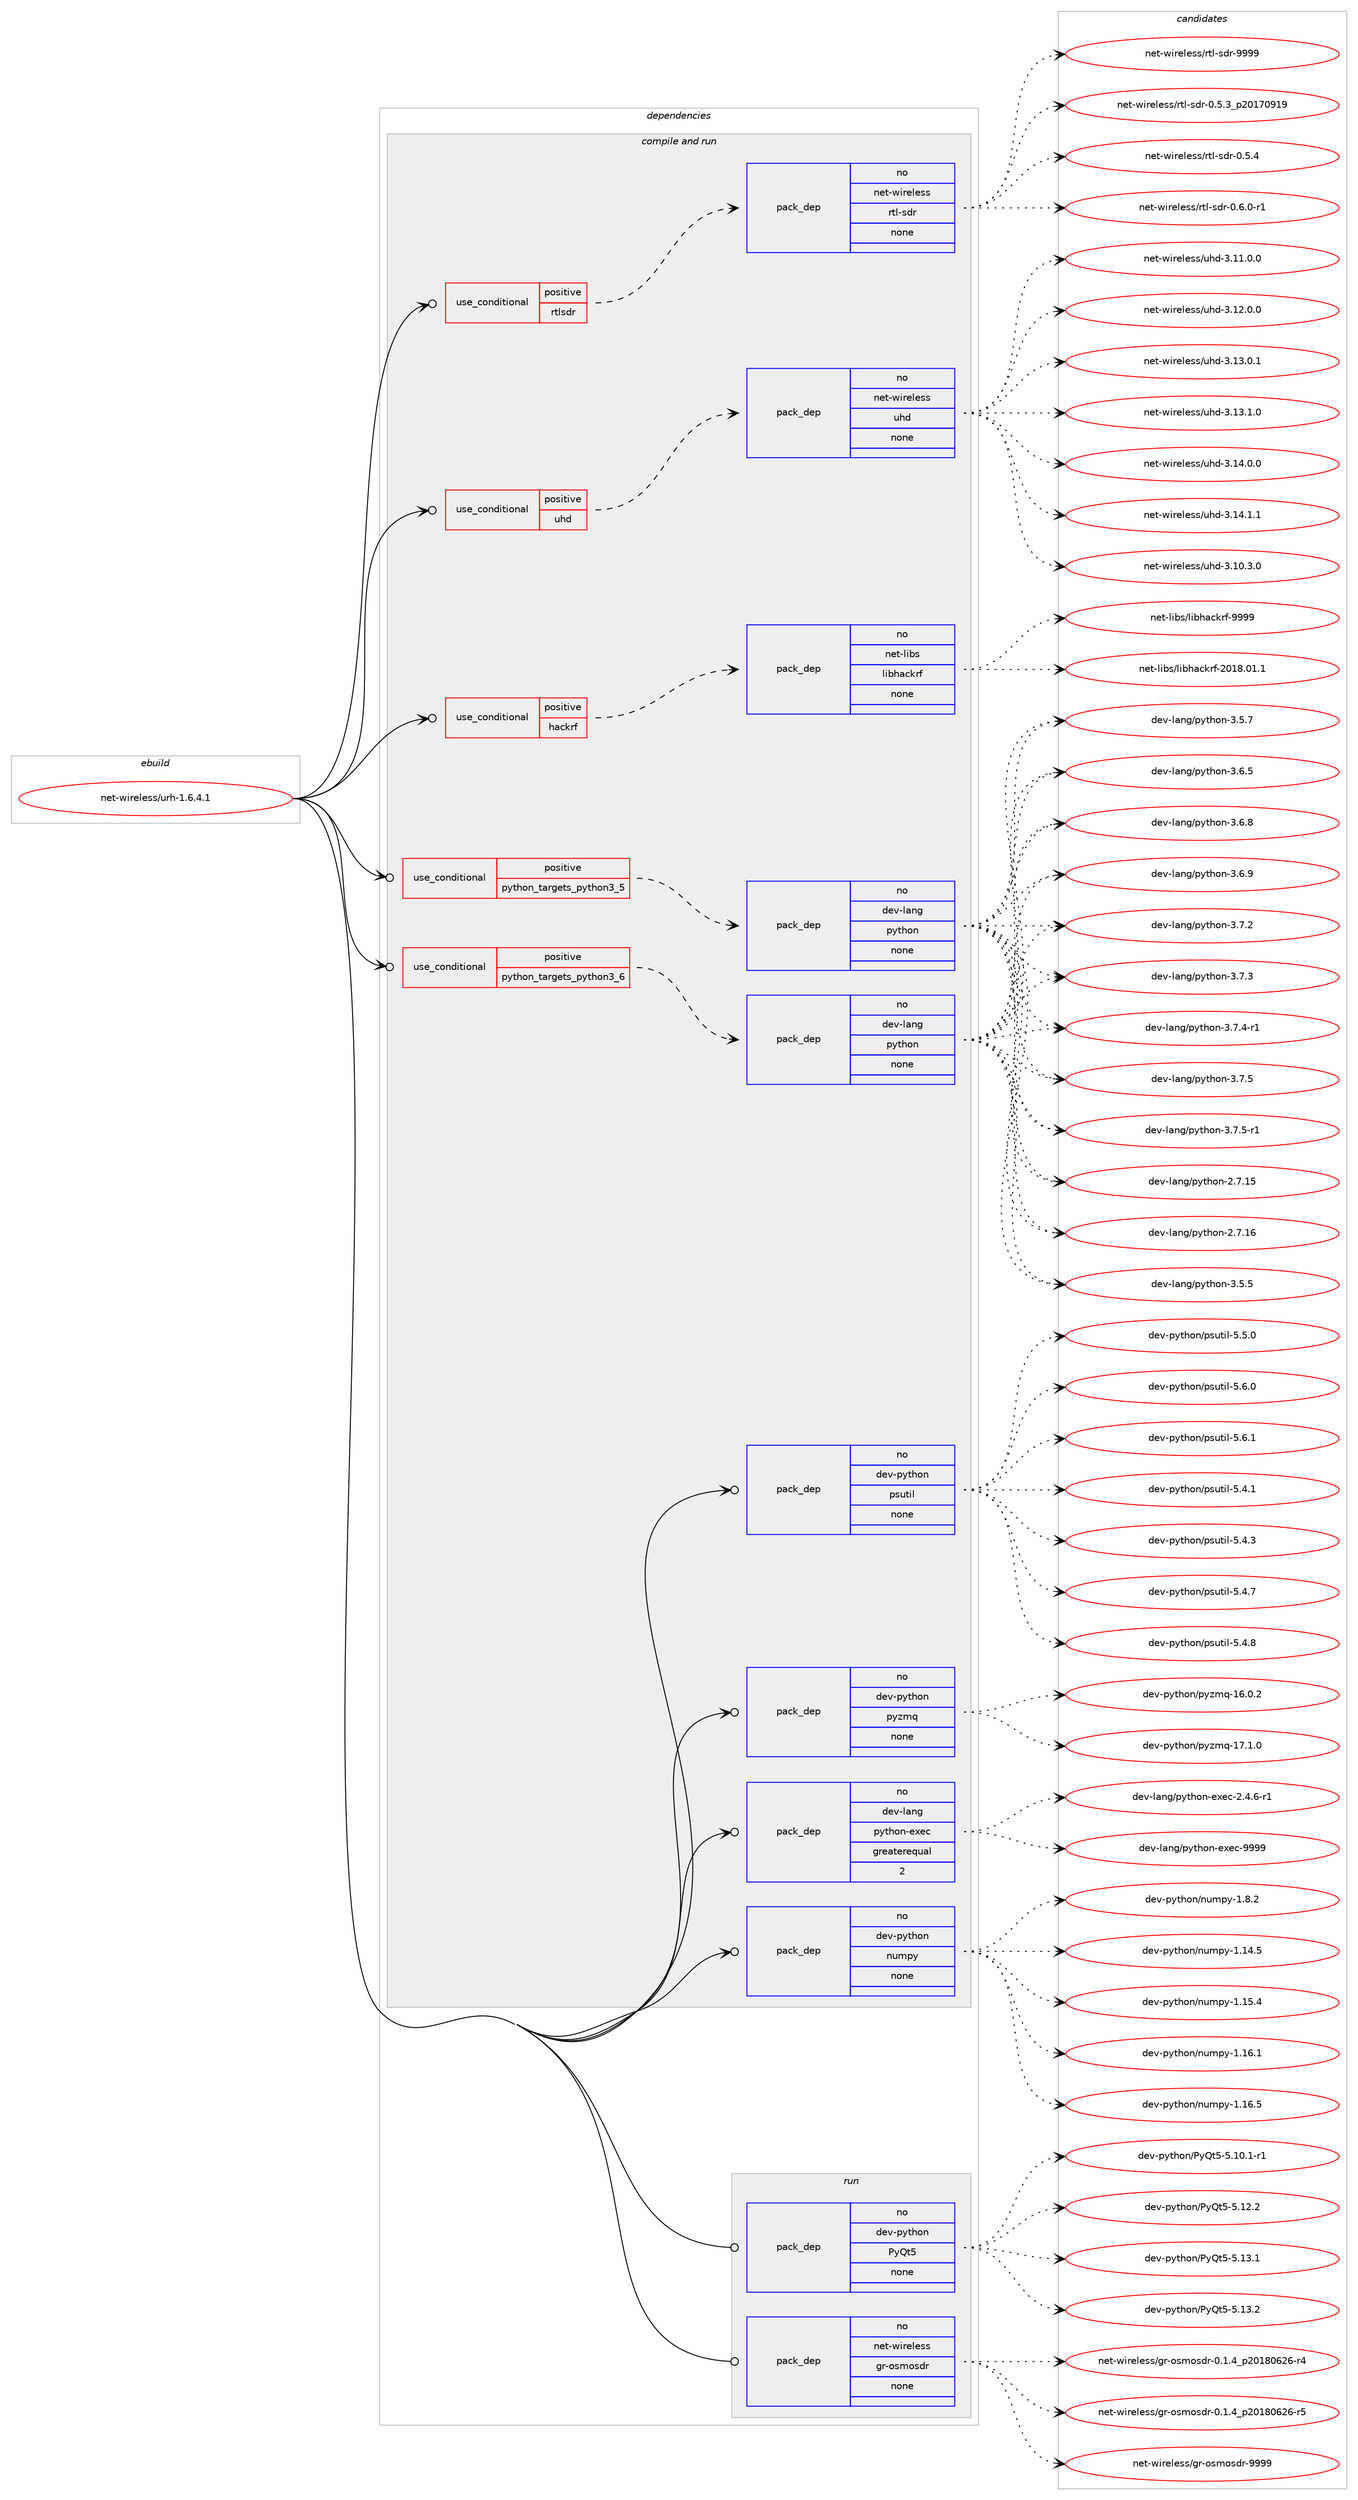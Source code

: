 digraph prolog {

# *************
# Graph options
# *************

newrank=true;
concentrate=true;
compound=true;
graph [rankdir=LR,fontname=Helvetica,fontsize=10,ranksep=1.5];#, ranksep=2.5, nodesep=0.2];
edge  [arrowhead=vee];
node  [fontname=Helvetica,fontsize=10];

# **********
# The ebuild
# **********

subgraph cluster_leftcol {
color=gray;
rank=same;
label=<<i>ebuild</i>>;
id [label="net-wireless/urh-1.6.4.1", color=red, width=4, href="../net-wireless/urh-1.6.4.1.svg"];
}

# ****************
# The dependencies
# ****************

subgraph cluster_midcol {
color=gray;
label=<<i>dependencies</i>>;
subgraph cluster_compile {
fillcolor="#eeeeee";
style=filled;
label=<<i>compile</i>>;
}
subgraph cluster_compileandrun {
fillcolor="#eeeeee";
style=filled;
label=<<i>compile and run</i>>;
subgraph cond206190 {
dependency845469 [label=<<TABLE BORDER="0" CELLBORDER="1" CELLSPACING="0" CELLPADDING="4"><TR><TD ROWSPAN="3" CELLPADDING="10">use_conditional</TD></TR><TR><TD>positive</TD></TR><TR><TD>hackrf</TD></TR></TABLE>>, shape=none, color=red];
subgraph pack624352 {
dependency845470 [label=<<TABLE BORDER="0" CELLBORDER="1" CELLSPACING="0" CELLPADDING="4" WIDTH="220"><TR><TD ROWSPAN="6" CELLPADDING="30">pack_dep</TD></TR><TR><TD WIDTH="110">no</TD></TR><TR><TD>net-libs</TD></TR><TR><TD>libhackrf</TD></TR><TR><TD>none</TD></TR><TR><TD></TD></TR></TABLE>>, shape=none, color=blue];
}
dependency845469:e -> dependency845470:w [weight=20,style="dashed",arrowhead="vee"];
}
id:e -> dependency845469:w [weight=20,style="solid",arrowhead="odotvee"];
subgraph cond206191 {
dependency845471 [label=<<TABLE BORDER="0" CELLBORDER="1" CELLSPACING="0" CELLPADDING="4"><TR><TD ROWSPAN="3" CELLPADDING="10">use_conditional</TD></TR><TR><TD>positive</TD></TR><TR><TD>python_targets_python3_5</TD></TR></TABLE>>, shape=none, color=red];
subgraph pack624353 {
dependency845472 [label=<<TABLE BORDER="0" CELLBORDER="1" CELLSPACING="0" CELLPADDING="4" WIDTH="220"><TR><TD ROWSPAN="6" CELLPADDING="30">pack_dep</TD></TR><TR><TD WIDTH="110">no</TD></TR><TR><TD>dev-lang</TD></TR><TR><TD>python</TD></TR><TR><TD>none</TD></TR><TR><TD></TD></TR></TABLE>>, shape=none, color=blue];
}
dependency845471:e -> dependency845472:w [weight=20,style="dashed",arrowhead="vee"];
}
id:e -> dependency845471:w [weight=20,style="solid",arrowhead="odotvee"];
subgraph cond206192 {
dependency845473 [label=<<TABLE BORDER="0" CELLBORDER="1" CELLSPACING="0" CELLPADDING="4"><TR><TD ROWSPAN="3" CELLPADDING="10">use_conditional</TD></TR><TR><TD>positive</TD></TR><TR><TD>python_targets_python3_6</TD></TR></TABLE>>, shape=none, color=red];
subgraph pack624354 {
dependency845474 [label=<<TABLE BORDER="0" CELLBORDER="1" CELLSPACING="0" CELLPADDING="4" WIDTH="220"><TR><TD ROWSPAN="6" CELLPADDING="30">pack_dep</TD></TR><TR><TD WIDTH="110">no</TD></TR><TR><TD>dev-lang</TD></TR><TR><TD>python</TD></TR><TR><TD>none</TD></TR><TR><TD></TD></TR></TABLE>>, shape=none, color=blue];
}
dependency845473:e -> dependency845474:w [weight=20,style="dashed",arrowhead="vee"];
}
id:e -> dependency845473:w [weight=20,style="solid",arrowhead="odotvee"];
subgraph cond206193 {
dependency845475 [label=<<TABLE BORDER="0" CELLBORDER="1" CELLSPACING="0" CELLPADDING="4"><TR><TD ROWSPAN="3" CELLPADDING="10">use_conditional</TD></TR><TR><TD>positive</TD></TR><TR><TD>rtlsdr</TD></TR></TABLE>>, shape=none, color=red];
subgraph pack624355 {
dependency845476 [label=<<TABLE BORDER="0" CELLBORDER="1" CELLSPACING="0" CELLPADDING="4" WIDTH="220"><TR><TD ROWSPAN="6" CELLPADDING="30">pack_dep</TD></TR><TR><TD WIDTH="110">no</TD></TR><TR><TD>net-wireless</TD></TR><TR><TD>rtl-sdr</TD></TR><TR><TD>none</TD></TR><TR><TD></TD></TR></TABLE>>, shape=none, color=blue];
}
dependency845475:e -> dependency845476:w [weight=20,style="dashed",arrowhead="vee"];
}
id:e -> dependency845475:w [weight=20,style="solid",arrowhead="odotvee"];
subgraph cond206194 {
dependency845477 [label=<<TABLE BORDER="0" CELLBORDER="1" CELLSPACING="0" CELLPADDING="4"><TR><TD ROWSPAN="3" CELLPADDING="10">use_conditional</TD></TR><TR><TD>positive</TD></TR><TR><TD>uhd</TD></TR></TABLE>>, shape=none, color=red];
subgraph pack624356 {
dependency845478 [label=<<TABLE BORDER="0" CELLBORDER="1" CELLSPACING="0" CELLPADDING="4" WIDTH="220"><TR><TD ROWSPAN="6" CELLPADDING="30">pack_dep</TD></TR><TR><TD WIDTH="110">no</TD></TR><TR><TD>net-wireless</TD></TR><TR><TD>uhd</TD></TR><TR><TD>none</TD></TR><TR><TD></TD></TR></TABLE>>, shape=none, color=blue];
}
dependency845477:e -> dependency845478:w [weight=20,style="dashed",arrowhead="vee"];
}
id:e -> dependency845477:w [weight=20,style="solid",arrowhead="odotvee"];
subgraph pack624357 {
dependency845479 [label=<<TABLE BORDER="0" CELLBORDER="1" CELLSPACING="0" CELLPADDING="4" WIDTH="220"><TR><TD ROWSPAN="6" CELLPADDING="30">pack_dep</TD></TR><TR><TD WIDTH="110">no</TD></TR><TR><TD>dev-lang</TD></TR><TR><TD>python-exec</TD></TR><TR><TD>greaterequal</TD></TR><TR><TD>2</TD></TR></TABLE>>, shape=none, color=blue];
}
id:e -> dependency845479:w [weight=20,style="solid",arrowhead="odotvee"];
subgraph pack624358 {
dependency845480 [label=<<TABLE BORDER="0" CELLBORDER="1" CELLSPACING="0" CELLPADDING="4" WIDTH="220"><TR><TD ROWSPAN="6" CELLPADDING="30">pack_dep</TD></TR><TR><TD WIDTH="110">no</TD></TR><TR><TD>dev-python</TD></TR><TR><TD>numpy</TD></TR><TR><TD>none</TD></TR><TR><TD></TD></TR></TABLE>>, shape=none, color=blue];
}
id:e -> dependency845480:w [weight=20,style="solid",arrowhead="odotvee"];
subgraph pack624359 {
dependency845481 [label=<<TABLE BORDER="0" CELLBORDER="1" CELLSPACING="0" CELLPADDING="4" WIDTH="220"><TR><TD ROWSPAN="6" CELLPADDING="30">pack_dep</TD></TR><TR><TD WIDTH="110">no</TD></TR><TR><TD>dev-python</TD></TR><TR><TD>psutil</TD></TR><TR><TD>none</TD></TR><TR><TD></TD></TR></TABLE>>, shape=none, color=blue];
}
id:e -> dependency845481:w [weight=20,style="solid",arrowhead="odotvee"];
subgraph pack624360 {
dependency845482 [label=<<TABLE BORDER="0" CELLBORDER="1" CELLSPACING="0" CELLPADDING="4" WIDTH="220"><TR><TD ROWSPAN="6" CELLPADDING="30">pack_dep</TD></TR><TR><TD WIDTH="110">no</TD></TR><TR><TD>dev-python</TD></TR><TR><TD>pyzmq</TD></TR><TR><TD>none</TD></TR><TR><TD></TD></TR></TABLE>>, shape=none, color=blue];
}
id:e -> dependency845482:w [weight=20,style="solid",arrowhead="odotvee"];
}
subgraph cluster_run {
fillcolor="#eeeeee";
style=filled;
label=<<i>run</i>>;
subgraph pack624361 {
dependency845483 [label=<<TABLE BORDER="0" CELLBORDER="1" CELLSPACING="0" CELLPADDING="4" WIDTH="220"><TR><TD ROWSPAN="6" CELLPADDING="30">pack_dep</TD></TR><TR><TD WIDTH="110">no</TD></TR><TR><TD>dev-python</TD></TR><TR><TD>PyQt5</TD></TR><TR><TD>none</TD></TR><TR><TD></TD></TR></TABLE>>, shape=none, color=blue];
}
id:e -> dependency845483:w [weight=20,style="solid",arrowhead="odot"];
subgraph pack624362 {
dependency845484 [label=<<TABLE BORDER="0" CELLBORDER="1" CELLSPACING="0" CELLPADDING="4" WIDTH="220"><TR><TD ROWSPAN="6" CELLPADDING="30">pack_dep</TD></TR><TR><TD WIDTH="110">no</TD></TR><TR><TD>net-wireless</TD></TR><TR><TD>gr-osmosdr</TD></TR><TR><TD>none</TD></TR><TR><TD></TD></TR></TABLE>>, shape=none, color=blue];
}
id:e -> dependency845484:w [weight=20,style="solid",arrowhead="odot"];
}
}

# **************
# The candidates
# **************

subgraph cluster_choices {
rank=same;
color=gray;
label=<<i>candidates</i>>;

subgraph choice624352 {
color=black;
nodesep=1;
choice11010111645108105981154710810598104979910711410245504849564648494649 [label="net-libs/libhackrf-2018.01.1", color=red, width=4,href="../net-libs/libhackrf-2018.01.1.svg"];
choice1101011164510810598115471081059810497991071141024557575757 [label="net-libs/libhackrf-9999", color=red, width=4,href="../net-libs/libhackrf-9999.svg"];
dependency845470:e -> choice11010111645108105981154710810598104979910711410245504849564648494649:w [style=dotted,weight="100"];
dependency845470:e -> choice1101011164510810598115471081059810497991071141024557575757:w [style=dotted,weight="100"];
}
subgraph choice624353 {
color=black;
nodesep=1;
choice10010111845108971101034711212111610411111045504655464953 [label="dev-lang/python-2.7.15", color=red, width=4,href="../dev-lang/python-2.7.15.svg"];
choice10010111845108971101034711212111610411111045504655464954 [label="dev-lang/python-2.7.16", color=red, width=4,href="../dev-lang/python-2.7.16.svg"];
choice100101118451089711010347112121116104111110455146534653 [label="dev-lang/python-3.5.5", color=red, width=4,href="../dev-lang/python-3.5.5.svg"];
choice100101118451089711010347112121116104111110455146534655 [label="dev-lang/python-3.5.7", color=red, width=4,href="../dev-lang/python-3.5.7.svg"];
choice100101118451089711010347112121116104111110455146544653 [label="dev-lang/python-3.6.5", color=red, width=4,href="../dev-lang/python-3.6.5.svg"];
choice100101118451089711010347112121116104111110455146544656 [label="dev-lang/python-3.6.8", color=red, width=4,href="../dev-lang/python-3.6.8.svg"];
choice100101118451089711010347112121116104111110455146544657 [label="dev-lang/python-3.6.9", color=red, width=4,href="../dev-lang/python-3.6.9.svg"];
choice100101118451089711010347112121116104111110455146554650 [label="dev-lang/python-3.7.2", color=red, width=4,href="../dev-lang/python-3.7.2.svg"];
choice100101118451089711010347112121116104111110455146554651 [label="dev-lang/python-3.7.3", color=red, width=4,href="../dev-lang/python-3.7.3.svg"];
choice1001011184510897110103471121211161041111104551465546524511449 [label="dev-lang/python-3.7.4-r1", color=red, width=4,href="../dev-lang/python-3.7.4-r1.svg"];
choice100101118451089711010347112121116104111110455146554653 [label="dev-lang/python-3.7.5", color=red, width=4,href="../dev-lang/python-3.7.5.svg"];
choice1001011184510897110103471121211161041111104551465546534511449 [label="dev-lang/python-3.7.5-r1", color=red, width=4,href="../dev-lang/python-3.7.5-r1.svg"];
dependency845472:e -> choice10010111845108971101034711212111610411111045504655464953:w [style=dotted,weight="100"];
dependency845472:e -> choice10010111845108971101034711212111610411111045504655464954:w [style=dotted,weight="100"];
dependency845472:e -> choice100101118451089711010347112121116104111110455146534653:w [style=dotted,weight="100"];
dependency845472:e -> choice100101118451089711010347112121116104111110455146534655:w [style=dotted,weight="100"];
dependency845472:e -> choice100101118451089711010347112121116104111110455146544653:w [style=dotted,weight="100"];
dependency845472:e -> choice100101118451089711010347112121116104111110455146544656:w [style=dotted,weight="100"];
dependency845472:e -> choice100101118451089711010347112121116104111110455146544657:w [style=dotted,weight="100"];
dependency845472:e -> choice100101118451089711010347112121116104111110455146554650:w [style=dotted,weight="100"];
dependency845472:e -> choice100101118451089711010347112121116104111110455146554651:w [style=dotted,weight="100"];
dependency845472:e -> choice1001011184510897110103471121211161041111104551465546524511449:w [style=dotted,weight="100"];
dependency845472:e -> choice100101118451089711010347112121116104111110455146554653:w [style=dotted,weight="100"];
dependency845472:e -> choice1001011184510897110103471121211161041111104551465546534511449:w [style=dotted,weight="100"];
}
subgraph choice624354 {
color=black;
nodesep=1;
choice10010111845108971101034711212111610411111045504655464953 [label="dev-lang/python-2.7.15", color=red, width=4,href="../dev-lang/python-2.7.15.svg"];
choice10010111845108971101034711212111610411111045504655464954 [label="dev-lang/python-2.7.16", color=red, width=4,href="../dev-lang/python-2.7.16.svg"];
choice100101118451089711010347112121116104111110455146534653 [label="dev-lang/python-3.5.5", color=red, width=4,href="../dev-lang/python-3.5.5.svg"];
choice100101118451089711010347112121116104111110455146534655 [label="dev-lang/python-3.5.7", color=red, width=4,href="../dev-lang/python-3.5.7.svg"];
choice100101118451089711010347112121116104111110455146544653 [label="dev-lang/python-3.6.5", color=red, width=4,href="../dev-lang/python-3.6.5.svg"];
choice100101118451089711010347112121116104111110455146544656 [label="dev-lang/python-3.6.8", color=red, width=4,href="../dev-lang/python-3.6.8.svg"];
choice100101118451089711010347112121116104111110455146544657 [label="dev-lang/python-3.6.9", color=red, width=4,href="../dev-lang/python-3.6.9.svg"];
choice100101118451089711010347112121116104111110455146554650 [label="dev-lang/python-3.7.2", color=red, width=4,href="../dev-lang/python-3.7.2.svg"];
choice100101118451089711010347112121116104111110455146554651 [label="dev-lang/python-3.7.3", color=red, width=4,href="../dev-lang/python-3.7.3.svg"];
choice1001011184510897110103471121211161041111104551465546524511449 [label="dev-lang/python-3.7.4-r1", color=red, width=4,href="../dev-lang/python-3.7.4-r1.svg"];
choice100101118451089711010347112121116104111110455146554653 [label="dev-lang/python-3.7.5", color=red, width=4,href="../dev-lang/python-3.7.5.svg"];
choice1001011184510897110103471121211161041111104551465546534511449 [label="dev-lang/python-3.7.5-r1", color=red, width=4,href="../dev-lang/python-3.7.5-r1.svg"];
dependency845474:e -> choice10010111845108971101034711212111610411111045504655464953:w [style=dotted,weight="100"];
dependency845474:e -> choice10010111845108971101034711212111610411111045504655464954:w [style=dotted,weight="100"];
dependency845474:e -> choice100101118451089711010347112121116104111110455146534653:w [style=dotted,weight="100"];
dependency845474:e -> choice100101118451089711010347112121116104111110455146534655:w [style=dotted,weight="100"];
dependency845474:e -> choice100101118451089711010347112121116104111110455146544653:w [style=dotted,weight="100"];
dependency845474:e -> choice100101118451089711010347112121116104111110455146544656:w [style=dotted,weight="100"];
dependency845474:e -> choice100101118451089711010347112121116104111110455146544657:w [style=dotted,weight="100"];
dependency845474:e -> choice100101118451089711010347112121116104111110455146554650:w [style=dotted,weight="100"];
dependency845474:e -> choice100101118451089711010347112121116104111110455146554651:w [style=dotted,weight="100"];
dependency845474:e -> choice1001011184510897110103471121211161041111104551465546524511449:w [style=dotted,weight="100"];
dependency845474:e -> choice100101118451089711010347112121116104111110455146554653:w [style=dotted,weight="100"];
dependency845474:e -> choice1001011184510897110103471121211161041111104551465546534511449:w [style=dotted,weight="100"];
}
subgraph choice624355 {
color=black;
nodesep=1;
choice110101116451191051141011081011151154711411610845115100114454846534651951125048495548574957 [label="net-wireless/rtl-sdr-0.5.3_p20170919", color=red, width=4,href="../net-wireless/rtl-sdr-0.5.3_p20170919.svg"];
choice110101116451191051141011081011151154711411610845115100114454846534652 [label="net-wireless/rtl-sdr-0.5.4", color=red, width=4,href="../net-wireless/rtl-sdr-0.5.4.svg"];
choice1101011164511910511410110810111511547114116108451151001144548465446484511449 [label="net-wireless/rtl-sdr-0.6.0-r1", color=red, width=4,href="../net-wireless/rtl-sdr-0.6.0-r1.svg"];
choice1101011164511910511410110810111511547114116108451151001144557575757 [label="net-wireless/rtl-sdr-9999", color=red, width=4,href="../net-wireless/rtl-sdr-9999.svg"];
dependency845476:e -> choice110101116451191051141011081011151154711411610845115100114454846534651951125048495548574957:w [style=dotted,weight="100"];
dependency845476:e -> choice110101116451191051141011081011151154711411610845115100114454846534652:w [style=dotted,weight="100"];
dependency845476:e -> choice1101011164511910511410110810111511547114116108451151001144548465446484511449:w [style=dotted,weight="100"];
dependency845476:e -> choice1101011164511910511410110810111511547114116108451151001144557575757:w [style=dotted,weight="100"];
}
subgraph choice624356 {
color=black;
nodesep=1;
choice1101011164511910511410110810111511547117104100455146494846514648 [label="net-wireless/uhd-3.10.3.0", color=red, width=4,href="../net-wireless/uhd-3.10.3.0.svg"];
choice1101011164511910511410110810111511547117104100455146494946484648 [label="net-wireless/uhd-3.11.0.0", color=red, width=4,href="../net-wireless/uhd-3.11.0.0.svg"];
choice1101011164511910511410110810111511547117104100455146495046484648 [label="net-wireless/uhd-3.12.0.0", color=red, width=4,href="../net-wireless/uhd-3.12.0.0.svg"];
choice1101011164511910511410110810111511547117104100455146495146484649 [label="net-wireless/uhd-3.13.0.1", color=red, width=4,href="../net-wireless/uhd-3.13.0.1.svg"];
choice1101011164511910511410110810111511547117104100455146495146494648 [label="net-wireless/uhd-3.13.1.0", color=red, width=4,href="../net-wireless/uhd-3.13.1.0.svg"];
choice1101011164511910511410110810111511547117104100455146495246484648 [label="net-wireless/uhd-3.14.0.0", color=red, width=4,href="../net-wireless/uhd-3.14.0.0.svg"];
choice1101011164511910511410110810111511547117104100455146495246494649 [label="net-wireless/uhd-3.14.1.1", color=red, width=4,href="../net-wireless/uhd-3.14.1.1.svg"];
dependency845478:e -> choice1101011164511910511410110810111511547117104100455146494846514648:w [style=dotted,weight="100"];
dependency845478:e -> choice1101011164511910511410110810111511547117104100455146494946484648:w [style=dotted,weight="100"];
dependency845478:e -> choice1101011164511910511410110810111511547117104100455146495046484648:w [style=dotted,weight="100"];
dependency845478:e -> choice1101011164511910511410110810111511547117104100455146495146484649:w [style=dotted,weight="100"];
dependency845478:e -> choice1101011164511910511410110810111511547117104100455146495146494648:w [style=dotted,weight="100"];
dependency845478:e -> choice1101011164511910511410110810111511547117104100455146495246484648:w [style=dotted,weight="100"];
dependency845478:e -> choice1101011164511910511410110810111511547117104100455146495246494649:w [style=dotted,weight="100"];
}
subgraph choice624357 {
color=black;
nodesep=1;
choice10010111845108971101034711212111610411111045101120101994550465246544511449 [label="dev-lang/python-exec-2.4.6-r1", color=red, width=4,href="../dev-lang/python-exec-2.4.6-r1.svg"];
choice10010111845108971101034711212111610411111045101120101994557575757 [label="dev-lang/python-exec-9999", color=red, width=4,href="../dev-lang/python-exec-9999.svg"];
dependency845479:e -> choice10010111845108971101034711212111610411111045101120101994550465246544511449:w [style=dotted,weight="100"];
dependency845479:e -> choice10010111845108971101034711212111610411111045101120101994557575757:w [style=dotted,weight="100"];
}
subgraph choice624358 {
color=black;
nodesep=1;
choice100101118451121211161041111104711011710911212145494649524653 [label="dev-python/numpy-1.14.5", color=red, width=4,href="../dev-python/numpy-1.14.5.svg"];
choice100101118451121211161041111104711011710911212145494649534652 [label="dev-python/numpy-1.15.4", color=red, width=4,href="../dev-python/numpy-1.15.4.svg"];
choice100101118451121211161041111104711011710911212145494649544649 [label="dev-python/numpy-1.16.1", color=red, width=4,href="../dev-python/numpy-1.16.1.svg"];
choice100101118451121211161041111104711011710911212145494649544653 [label="dev-python/numpy-1.16.5", color=red, width=4,href="../dev-python/numpy-1.16.5.svg"];
choice1001011184511212111610411111047110117109112121454946564650 [label="dev-python/numpy-1.8.2", color=red, width=4,href="../dev-python/numpy-1.8.2.svg"];
dependency845480:e -> choice100101118451121211161041111104711011710911212145494649524653:w [style=dotted,weight="100"];
dependency845480:e -> choice100101118451121211161041111104711011710911212145494649534652:w [style=dotted,weight="100"];
dependency845480:e -> choice100101118451121211161041111104711011710911212145494649544649:w [style=dotted,weight="100"];
dependency845480:e -> choice100101118451121211161041111104711011710911212145494649544653:w [style=dotted,weight="100"];
dependency845480:e -> choice1001011184511212111610411111047110117109112121454946564650:w [style=dotted,weight="100"];
}
subgraph choice624359 {
color=black;
nodesep=1;
choice1001011184511212111610411111047112115117116105108455346524649 [label="dev-python/psutil-5.4.1", color=red, width=4,href="../dev-python/psutil-5.4.1.svg"];
choice1001011184511212111610411111047112115117116105108455346524651 [label="dev-python/psutil-5.4.3", color=red, width=4,href="../dev-python/psutil-5.4.3.svg"];
choice1001011184511212111610411111047112115117116105108455346524655 [label="dev-python/psutil-5.4.7", color=red, width=4,href="../dev-python/psutil-5.4.7.svg"];
choice1001011184511212111610411111047112115117116105108455346524656 [label="dev-python/psutil-5.4.8", color=red, width=4,href="../dev-python/psutil-5.4.8.svg"];
choice1001011184511212111610411111047112115117116105108455346534648 [label="dev-python/psutil-5.5.0", color=red, width=4,href="../dev-python/psutil-5.5.0.svg"];
choice1001011184511212111610411111047112115117116105108455346544648 [label="dev-python/psutil-5.6.0", color=red, width=4,href="../dev-python/psutil-5.6.0.svg"];
choice1001011184511212111610411111047112115117116105108455346544649 [label="dev-python/psutil-5.6.1", color=red, width=4,href="../dev-python/psutil-5.6.1.svg"];
dependency845481:e -> choice1001011184511212111610411111047112115117116105108455346524649:w [style=dotted,weight="100"];
dependency845481:e -> choice1001011184511212111610411111047112115117116105108455346524651:w [style=dotted,weight="100"];
dependency845481:e -> choice1001011184511212111610411111047112115117116105108455346524655:w [style=dotted,weight="100"];
dependency845481:e -> choice1001011184511212111610411111047112115117116105108455346524656:w [style=dotted,weight="100"];
dependency845481:e -> choice1001011184511212111610411111047112115117116105108455346534648:w [style=dotted,weight="100"];
dependency845481:e -> choice1001011184511212111610411111047112115117116105108455346544648:w [style=dotted,weight="100"];
dependency845481:e -> choice1001011184511212111610411111047112115117116105108455346544649:w [style=dotted,weight="100"];
}
subgraph choice624360 {
color=black;
nodesep=1;
choice100101118451121211161041111104711212112210911345495446484650 [label="dev-python/pyzmq-16.0.2", color=red, width=4,href="../dev-python/pyzmq-16.0.2.svg"];
choice100101118451121211161041111104711212112210911345495546494648 [label="dev-python/pyzmq-17.1.0", color=red, width=4,href="../dev-python/pyzmq-17.1.0.svg"];
dependency845482:e -> choice100101118451121211161041111104711212112210911345495446484650:w [style=dotted,weight="100"];
dependency845482:e -> choice100101118451121211161041111104711212112210911345495546494648:w [style=dotted,weight="100"];
}
subgraph choice624361 {
color=black;
nodesep=1;
choice1001011184511212111610411111047801218111653455346494846494511449 [label="dev-python/PyQt5-5.10.1-r1", color=red, width=4,href="../dev-python/PyQt5-5.10.1-r1.svg"];
choice100101118451121211161041111104780121811165345534649504650 [label="dev-python/PyQt5-5.12.2", color=red, width=4,href="../dev-python/PyQt5-5.12.2.svg"];
choice100101118451121211161041111104780121811165345534649514649 [label="dev-python/PyQt5-5.13.1", color=red, width=4,href="../dev-python/PyQt5-5.13.1.svg"];
choice100101118451121211161041111104780121811165345534649514650 [label="dev-python/PyQt5-5.13.2", color=red, width=4,href="../dev-python/PyQt5-5.13.2.svg"];
dependency845483:e -> choice1001011184511212111610411111047801218111653455346494846494511449:w [style=dotted,weight="100"];
dependency845483:e -> choice100101118451121211161041111104780121811165345534649504650:w [style=dotted,weight="100"];
dependency845483:e -> choice100101118451121211161041111104780121811165345534649514649:w [style=dotted,weight="100"];
dependency845483:e -> choice100101118451121211161041111104780121811165345534649514650:w [style=dotted,weight="100"];
}
subgraph choice624362 {
color=black;
nodesep=1;
choice1101011164511910511410110810111511547103114451111151091111151001144548464946529511250484956485450544511452 [label="net-wireless/gr-osmosdr-0.1.4_p20180626-r4", color=red, width=4,href="../net-wireless/gr-osmosdr-0.1.4_p20180626-r4.svg"];
choice1101011164511910511410110810111511547103114451111151091111151001144548464946529511250484956485450544511453 [label="net-wireless/gr-osmosdr-0.1.4_p20180626-r5", color=red, width=4,href="../net-wireless/gr-osmosdr-0.1.4_p20180626-r5.svg"];
choice1101011164511910511410110810111511547103114451111151091111151001144557575757 [label="net-wireless/gr-osmosdr-9999", color=red, width=4,href="../net-wireless/gr-osmosdr-9999.svg"];
dependency845484:e -> choice1101011164511910511410110810111511547103114451111151091111151001144548464946529511250484956485450544511452:w [style=dotted,weight="100"];
dependency845484:e -> choice1101011164511910511410110810111511547103114451111151091111151001144548464946529511250484956485450544511453:w [style=dotted,weight="100"];
dependency845484:e -> choice1101011164511910511410110810111511547103114451111151091111151001144557575757:w [style=dotted,weight="100"];
}
}

}
